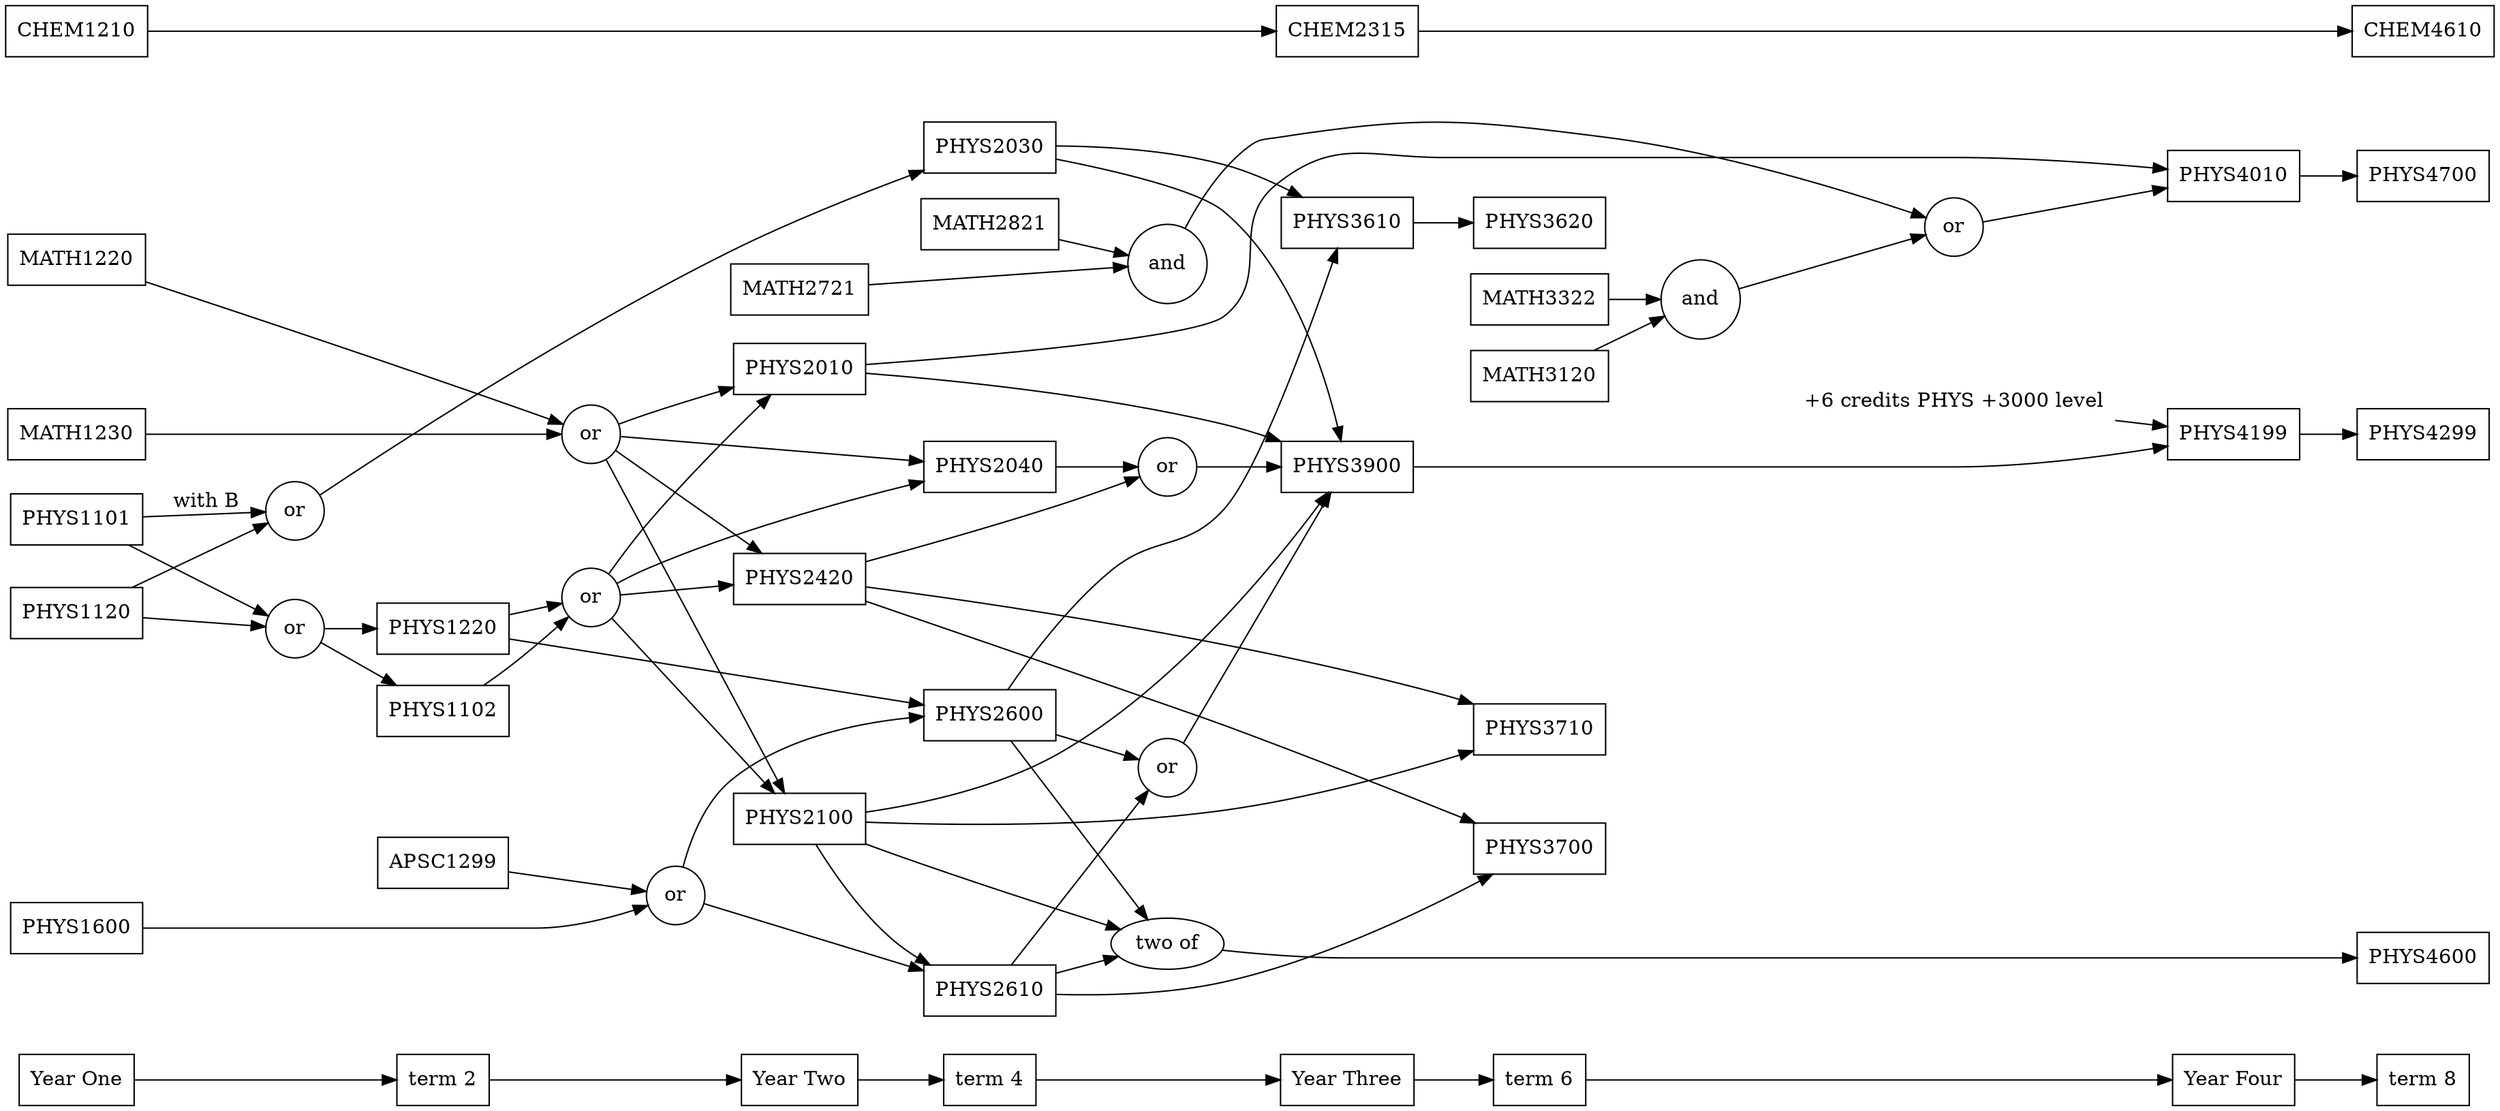 digraph PMT {
	rankdir=LR;
    overlap=false;
	node[shape=rect ];

    yearone [label="Year One"];
    y1t2 [label="term 2"];
    yeartwo [label="Year Two"];
    y2t2 [label="term 4"];
    yearthree [label="Year Three"];
    y3t2 [label="term 6"];
    yearfour [label="Year Four"];
    y4t2 [label="term 8"];
    PHYS4700;
    PHYS4600;
    PHYS4299;
    PHYS4199;
    PHYS4010; 
    ch4600 [label="two of", shape=oval ];
    
    CHEM4610;
    CHEM2315;
    CHEM1210;
    
    PHYS3900;
    ch3900 [label="+6 credits PHYS +3000 level", shape=none ];
    or1c3900 [label="or", shape=circle ];
    or2c3900 [label="or", shape=circle ];
    PHYS3610;
    PHYS3620;
    
    PHYS2010;
    PHYS2030;
    ch2030 [label="or", shape=circle];
    PHYS2040;
    PHYS2420;
    PHYS2100;
    ch2100 [ label="or", shape=circle];
    PHYS2600;
    PHYS2610;
    PHYS3710;
    PHYS3700;
    
    PHYS1220;
    PHYS1120;
    PHYS1101;
    PHYS1102;
    ch1220 [label="or", shape=circle];
    PHYS1600;
    APSC1299;
    ch1299 [label="or", shape=circle];
    
    MATH1220;
    MATH1230;
    MATH2721;
    MATH2821;
    MATH3120;
    MATH3322;
    ch4010 [label="or", shape=circle];
    both4010 [label="and", shape=circle];
    oboth4010 [label="and", shape=circle];
    chm2100 [label="or", shape=circle];
    
    yearone  -> y1t2 -> yeartwo -> y2t2 ->  yearthree -> y3t2  -> yearfour -> y4t2 ; //[dir=back]
    PHYS2010 -> PHYS4010 -> PHYS4700  ; //[dir=back]
    CHEM1210 -> CHEM2315 -> CHEM4610 ; //[dir=back]
    ch4010 -> PHYS4010 ; //[dir=back]
    both4010 -> ch4010 ; //[dir=back]
    MATH2721 -> both4010 ; //[dir=back]
    MATH2821 -> both4010 ; //[dir=back]
    MATH3120 -> oboth4010 ; //[dir=back]
    MATH3322 -> oboth4010 ; //[dir=back]
    oboth4010 -> ch4010 ; //[dir=back]
    ch4600 -> PHYS4600 ; //[dir=back]
    PHYS2100 -> ch4600 ; //[dir=back]
    PHYS2100 -> PHYS3900 ; //[dir=back]
    PHYS2600 -> PHYS3610 ; //[dir=back]
    PHYS2030 -> PHYS3610 ; //[dir=back]
    PHYS3610 -> PHYS3620 ; //[dir=back]
    chm2100 -> PHYS2100 ; //[dir=back]
    chm2100 -> PHYS2040 ; //[dir=back]
    MATH1220 -> chm2100 ; //[dir=back]
    MATH1230 -> chm2100 ; //[dir=back]
    ch2100 -> PHYS2100 ; //[dir=back]
    ch2100 -> PHYS2040 ; //[dir=back]
    PHYS1102 -> ch2100 ; //[dir=back]
    PHYS1220 -> ch2100 ; //[dir=back]
    PHYS2600 -> ch4600 ; //[dir=back]
    PHYS1220 -> PHYS2600 ; //[dir=back]
    PHYS1101 -> ch1220 ; //[dir=back]
    PHYS1120 -> ch1220 ; //[dir=back]
    ch1220 -> PHYS1102 ; //[dir=back]
    ch1220 -> PHYS1220 ; //[dir=back]
    PHYS1600 -> ch1299 ; //[dir=back]
    APSC1299 -> ch1299 ; //[dir=back]
    ch1299 -> PHYS2600 ; //[dir=back]
    ch1299 -> PHYS2610 ; //[dir=back]
    PHYS2100 -> PHYS2610 ; //[dir=back]
    PHYS2610 -> ch4600 ; //[dir=back]
    PHYS4199 -> PHYS4299 ; //[dir=back]
    PHYS3900 -> PHYS4199 ; //[dir=back]
    ch3900 -> PHYS4199 ; //[dir=back]
    or1c3900 -> PHYS3900 ; //[dir=back]
    or2c3900 -> PHYS3900 ; //[dir=back]
    PHYS2010 -> PHYS3900 ; //[dir=back]
    PHYS2030 -> PHYS3900 ; //[dir=back]
    ch2030 -> PHYS2030 ; //[dir=back]
    PHYS1120 -> ch2030 ; //[dir=back]
    PHYS1101 -> ch2030 [label="with B"]; // dir=back]
    
    PHYS2040 -> or2c3900 ; //[dir=back]
    PHYS2420 -> or2c3900 ; //[dir=back]
    ch2100 -> PHYS2420 ; //[dir=back]
    chm2100 -> PHYS2420 ; //[dir=back]
    ch2100 -> PHYS2010 ; //[dir=back]
    chm2100 -> PHYS2010 ; //[dir=back]
    // chm2100 -> PHYS1220  ; //[dir=back] actually a Co-requisite
    PHYS2600 -> or1c3900 ; //[dir=back]
    PHYS2610 -> or1c3900 ; //[dir=back]
    PHYS2100 -> PHYS3710 ; //[dir=back]
    PHYS2420 -> PHYS3700 ; //[dir=back]
    PHYS2610 -> PHYS3700 ; //[dir=back]
    PHYS2420 -> PHYS3710 ; //[dir=back]
    { rank=same; yearfour, PHYS4010, PHYS4199 };
    { rank=same; yeartwo, PHYS2010, PHYS2420, MATH2721 };
    { rank=same; y2t2, PHYS2030, PHYS2040, MATH2821 };
    { rank=same; y4t2, PHYS4600, PHYS4299, CHEM4610 };
    { rank=same; yearthree, PHYS3900, PHYS3610,  CHEM2315 }; 
    { rank=same; y3t2, PHYS3710, PHYS3700, PHYS3620, MATH3120, MATH3322 };
    { rank=same; yeartwo, PHYS2100};
    { rank=same; y2t2, PHYS2600};
    { rank=same; y2t2, PHYS2610};
    { rank=same; yearone, PHYS1600, PHYS1101, PHYS1120, MATH1220, MATH1230};
    { rank=same; yearone, CHEM1210};
    { rank=same; y1t2, PHYS1220, APSC1299, PHYS1102 };
    
// dot -Tpng pmt.gv -o pmt.png
}
